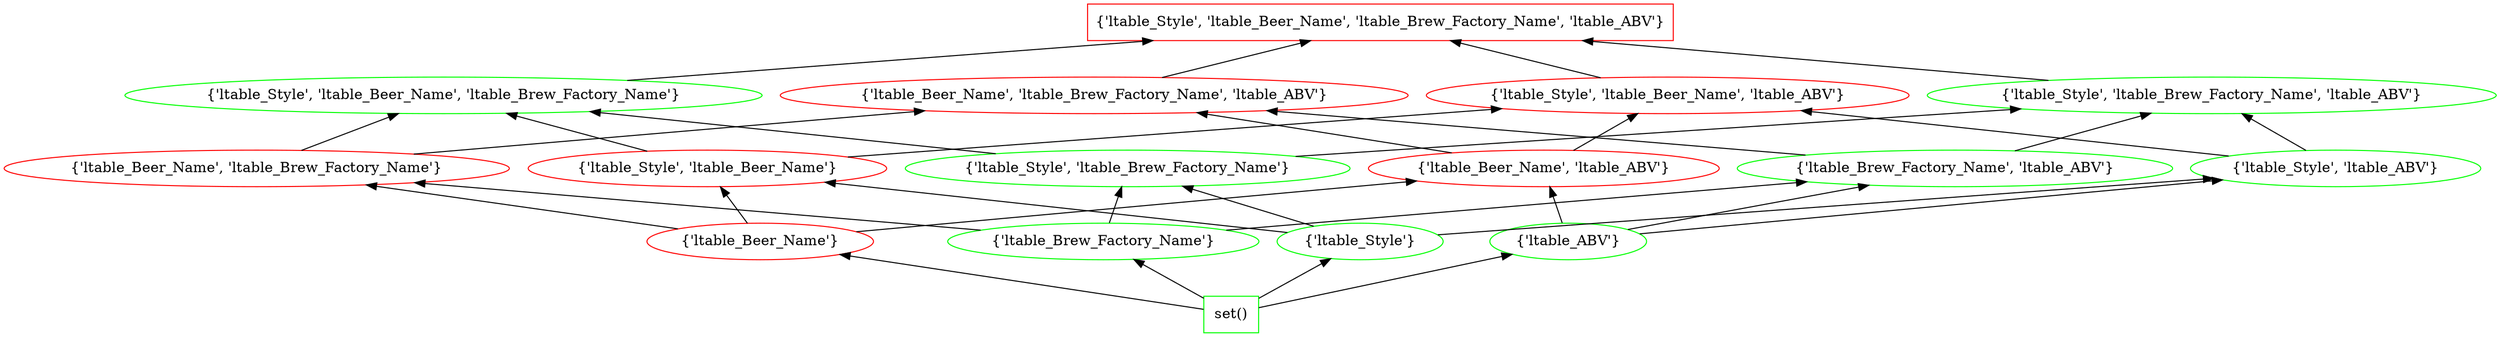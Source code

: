 digraph G {
splines="line"
rankdir=BT
"{'ltable_Style', 'ltable_Beer_Name', 'ltable_Brew_Factory_Name', 'ltable_ABV'}" [shape=box];
"set()" [shape=box];
"set()" [color=green];
"set()" -> "{'ltable_Beer_Name'}";
"set()" -> "{'ltable_Brew_Factory_Name'}";
"set()" -> "{'ltable_Style'}";
"set()" -> "{'ltable_ABV'}";
"{'ltable_Beer_Name'}" [color=red];
"{'ltable_Beer_Name'}" -> "{'ltable_Beer_Name', 'ltable_Brew_Factory_Name'}";
"{'ltable_Beer_Name'}" -> "{'ltable_Style', 'ltable_Beer_Name'}";
"{'ltable_Beer_Name'}" -> "{'ltable_Beer_Name', 'ltable_ABV'}";
"{'ltable_Brew_Factory_Name'}" [color=green];
"{'ltable_Brew_Factory_Name'}" -> "{'ltable_Beer_Name', 'ltable_Brew_Factory_Name'}";
"{'ltable_Brew_Factory_Name'}" -> "{'ltable_Style', 'ltable_Brew_Factory_Name'}";
"{'ltable_Brew_Factory_Name'}" -> "{'ltable_Brew_Factory_Name', 'ltable_ABV'}";
"{'ltable_Style'}" [color=green];
"{'ltable_Style'}" -> "{'ltable_Style', 'ltable_Beer_Name'}";
"{'ltable_Style'}" -> "{'ltable_Style', 'ltable_Brew_Factory_Name'}";
"{'ltable_Style'}" -> "{'ltable_Style', 'ltable_ABV'}";
"{'ltable_ABV'}" [color=green];
"{'ltable_ABV'}" -> "{'ltable_Beer_Name', 'ltable_ABV'}";
"{'ltable_ABV'}" -> "{'ltable_Brew_Factory_Name', 'ltable_ABV'}";
"{'ltable_ABV'}" -> "{'ltable_Style', 'ltable_ABV'}";
"{'ltable_Beer_Name', 'ltable_Brew_Factory_Name'}" [color=red];
"{'ltable_Beer_Name', 'ltable_Brew_Factory_Name'}" -> "{'ltable_Style', 'ltable_Beer_Name', 'ltable_Brew_Factory_Name'}";
"{'ltable_Beer_Name', 'ltable_Brew_Factory_Name'}" -> "{'ltable_Beer_Name', 'ltable_Brew_Factory_Name', 'ltable_ABV'}";
"{'ltable_Style', 'ltable_Beer_Name'}" [color=red];
"{'ltable_Style', 'ltable_Beer_Name'}" -> "{'ltable_Style', 'ltable_Beer_Name', 'ltable_Brew_Factory_Name'}";
"{'ltable_Style', 'ltable_Beer_Name'}" -> "{'ltable_Style', 'ltable_Beer_Name', 'ltable_ABV'}";
"{'ltable_Beer_Name', 'ltable_ABV'}" [color=red];
"{'ltable_Beer_Name', 'ltable_ABV'}" -> "{'ltable_Beer_Name', 'ltable_Brew_Factory_Name', 'ltable_ABV'}";
"{'ltable_Beer_Name', 'ltable_ABV'}" -> "{'ltable_Style', 'ltable_Beer_Name', 'ltable_ABV'}";
"{'ltable_Style', 'ltable_Brew_Factory_Name'}" [color=green];
"{'ltable_Style', 'ltable_Brew_Factory_Name'}" -> "{'ltable_Style', 'ltable_Beer_Name', 'ltable_Brew_Factory_Name'}";
"{'ltable_Style', 'ltable_Brew_Factory_Name'}" -> "{'ltable_Style', 'ltable_Brew_Factory_Name', 'ltable_ABV'}";
"{'ltable_Brew_Factory_Name', 'ltable_ABV'}" [color=green];
"{'ltable_Brew_Factory_Name', 'ltable_ABV'}" -> "{'ltable_Beer_Name', 'ltable_Brew_Factory_Name', 'ltable_ABV'}";
"{'ltable_Brew_Factory_Name', 'ltable_ABV'}" -> "{'ltable_Style', 'ltable_Brew_Factory_Name', 'ltable_ABV'}";
"{'ltable_Style', 'ltable_ABV'}" [color=green];
"{'ltable_Style', 'ltable_ABV'}" -> "{'ltable_Style', 'ltable_Beer_Name', 'ltable_ABV'}";
"{'ltable_Style', 'ltable_ABV'}" -> "{'ltable_Style', 'ltable_Brew_Factory_Name', 'ltable_ABV'}";
"{'ltable_Style', 'ltable_Beer_Name', 'ltable_Brew_Factory_Name'}" [color=green];
"{'ltable_Style', 'ltable_Beer_Name', 'ltable_Brew_Factory_Name'}" -> "{'ltable_Style', 'ltable_Beer_Name', 'ltable_Brew_Factory_Name', 'ltable_ABV'}";
"{'ltable_Beer_Name', 'ltable_Brew_Factory_Name', 'ltable_ABV'}" [color=red];
"{'ltable_Beer_Name', 'ltable_Brew_Factory_Name', 'ltable_ABV'}" -> "{'ltable_Style', 'ltable_Beer_Name', 'ltable_Brew_Factory_Name', 'ltable_ABV'}";
"{'ltable_Style', 'ltable_Beer_Name', 'ltable_ABV'}" [color=red];
"{'ltable_Style', 'ltable_Beer_Name', 'ltable_ABV'}" -> "{'ltable_Style', 'ltable_Beer_Name', 'ltable_Brew_Factory_Name', 'ltable_ABV'}";
"{'ltable_Style', 'ltable_Brew_Factory_Name', 'ltable_ABV'}" [color=green];
"{'ltable_Style', 'ltable_Brew_Factory_Name', 'ltable_ABV'}" -> "{'ltable_Style', 'ltable_Beer_Name', 'ltable_Brew_Factory_Name', 'ltable_ABV'}";
"{'ltable_Style', 'ltable_Beer_Name', 'ltable_Brew_Factory_Name', 'ltable_ABV'}" [color=red];
}